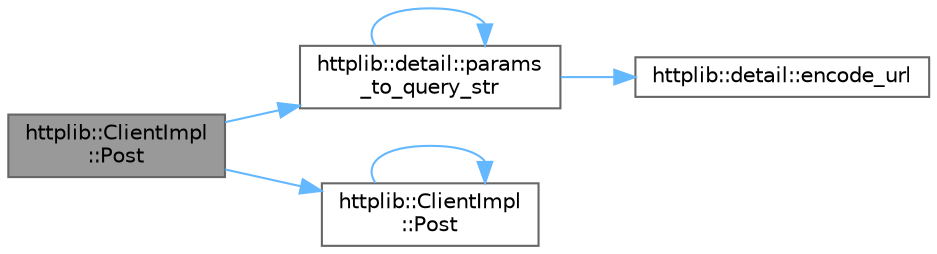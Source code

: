 digraph "httplib::ClientImpl::Post"
{
 // LATEX_PDF_SIZE
  bgcolor="transparent";
  edge [fontname=Helvetica,fontsize=10,labelfontname=Helvetica,labelfontsize=10];
  node [fontname=Helvetica,fontsize=10,shape=box,height=0.2,width=0.4];
  rankdir="LR";
  Node1 [id="Node000001",label="httplib::ClientImpl\l::Post",height=0.2,width=0.4,color="gray40", fillcolor="grey60", style="filled", fontcolor="black",tooltip=" "];
  Node1 -> Node2 [id="edge6_Node000001_Node000002",color="steelblue1",style="solid",tooltip=" "];
  Node2 [id="Node000002",label="httplib::detail::params\l_to_query_str",height=0.2,width=0.4,color="grey40", fillcolor="white", style="filled",URL="$namespacehttplib_1_1detail.html#ab7b74c41eee2905c0d828e5819514a17",tooltip=" "];
  Node2 -> Node3 [id="edge7_Node000002_Node000003",color="steelblue1",style="solid",tooltip=" "];
  Node3 [id="Node000003",label="httplib::detail::encode_url",height=0.2,width=0.4,color="grey40", fillcolor="white", style="filled",URL="$namespacehttplib_1_1detail.html#af303bae3a748ade0f39ac8098fa50733",tooltip=" "];
  Node2 -> Node2 [id="edge8_Node000002_Node000002",color="steelblue1",style="solid",tooltip=" "];
  Node1 -> Node4 [id="edge9_Node000001_Node000004",color="steelblue1",style="solid",tooltip=" "];
  Node4 [id="Node000004",label="httplib::ClientImpl\l::Post",height=0.2,width=0.4,color="grey40", fillcolor="white", style="filled",URL="$classhttplib_1_1_client_impl.html#a48fd5e770ed2f8ce9f1ed0354e1c83fc",tooltip=" "];
  Node4 -> Node4 [id="edge10_Node000004_Node000004",color="steelblue1",style="solid",tooltip=" "];
}
